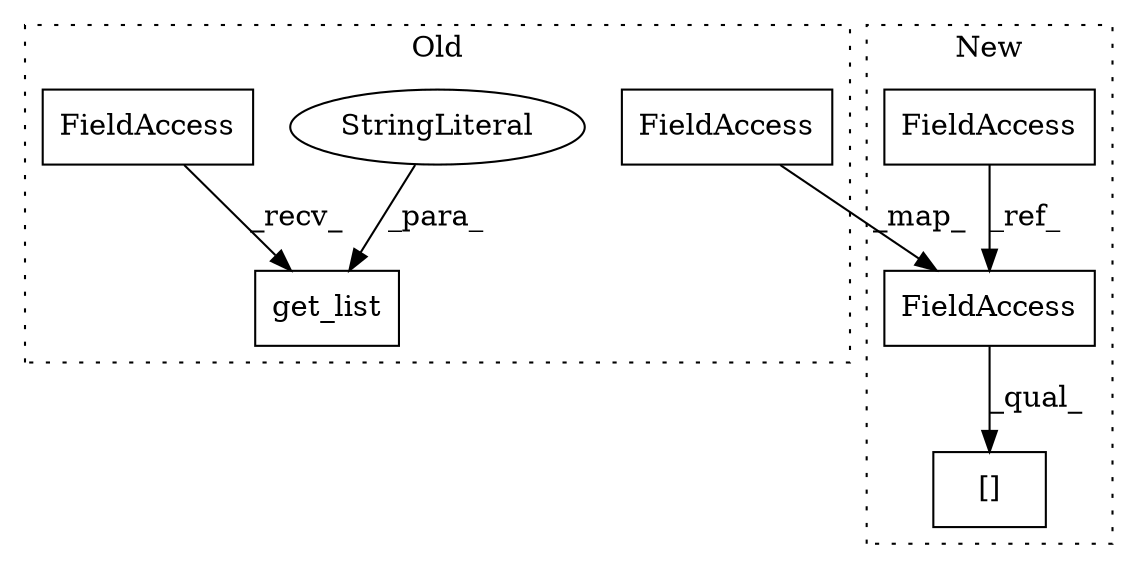 digraph G {
subgraph cluster0 {
1 [label="get_list" a="32" s="1934,1947" l="9,1" shape="box"];
3 [label="StringLiteral" a="45" s="1943" l="4" shape="ellipse"];
6 [label="FieldAccess" a="22" s="1923" l="10" shape="box"];
7 [label="FieldAccess" a="22" s="1892" l="10" shape="box"];
label = "Old";
style="dotted";
}
subgraph cluster1 {
2 [label="[]" a="2" s="1827,1844" l="11,1" shape="box"];
4 [label="FieldAccess" a="22" s="1784" l="10" shape="box"];
5 [label="FieldAccess" a="22" s="1827" l="10" shape="box"];
label = "New";
style="dotted";
}
3 -> 1 [label="_para_"];
4 -> 5 [label="_ref_"];
5 -> 2 [label="_qual_"];
6 -> 1 [label="_recv_"];
7 -> 5 [label="_map_"];
}